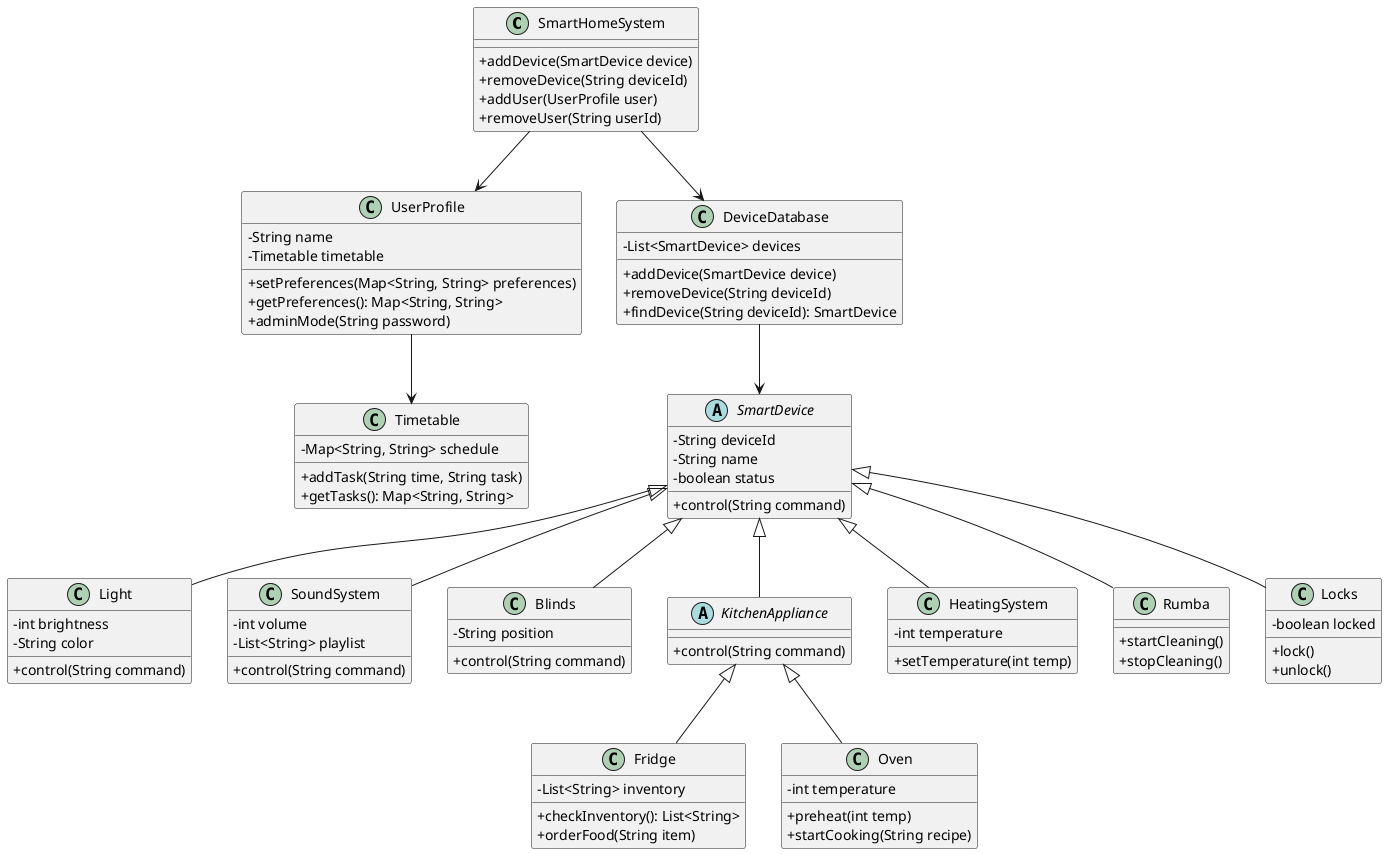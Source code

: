 @startuml
skinparam classAttributeIconSize 0

class SmartHomeSystem {
    +addDevice(SmartDevice device)
    +removeDevice(String deviceId)
    +addUser(UserProfile user)
    +removeUser(String userId)
}

class UserProfile {
    -String name
    -Timetable timetable
    +setPreferences(Map<String, String> preferences)
    +getPreferences(): Map<String, String>
    +adminMode(String password)
}

class Timetable {
    -Map<String, String> schedule
    +addTask(String time, String task)
    +getTasks(): Map<String, String>
}

abstract class SmartDevice {
    -String deviceId
    -String name
    -boolean status
    +control(String command)
}

class DeviceDatabase {
    -List<SmartDevice> devices
    +addDevice(SmartDevice device)
    +removeDevice(String deviceId)
    +findDevice(String deviceId): SmartDevice
}

class Light {
    -int brightness
    -String color
    +control(String command)
}

class SoundSystem {
    -int volume
    -List<String> playlist
    +control(String command)
}

class Blinds {
    -String position
    +control(String command)
}

abstract class KitchenAppliance {
    +control(String command)
}

class Fridge {
    -List<String> inventory
    +checkInventory(): List<String>
    +orderFood(String item)
}

class Oven {
    -int temperature
    +preheat(int temp)
    +startCooking(String recipe)
}

class HeatingSystem {
    -int temperature
    +setTemperature(int temp)
}

class Rumba {
    +startCleaning()
    +stopCleaning()
}

class Locks {
    -boolean locked
    +lock()
    +unlock()
}

SmartHomeSystem --> DeviceDatabase
SmartHomeSystem --> UserProfile
UserProfile --> Timetable

SmartDevice <|-- Light
SmartDevice <|-- SoundSystem
SmartDevice <|-- Blinds
SmartDevice <|-- HeatingSystem
SmartDevice <|-- Rumba
SmartDevice <|-- Locks
SmartDevice <|-- KitchenAppliance

KitchenAppliance <|-- Fridge
KitchenAppliance <|-- Oven

DeviceDatabase --> SmartDevice
@enduml

